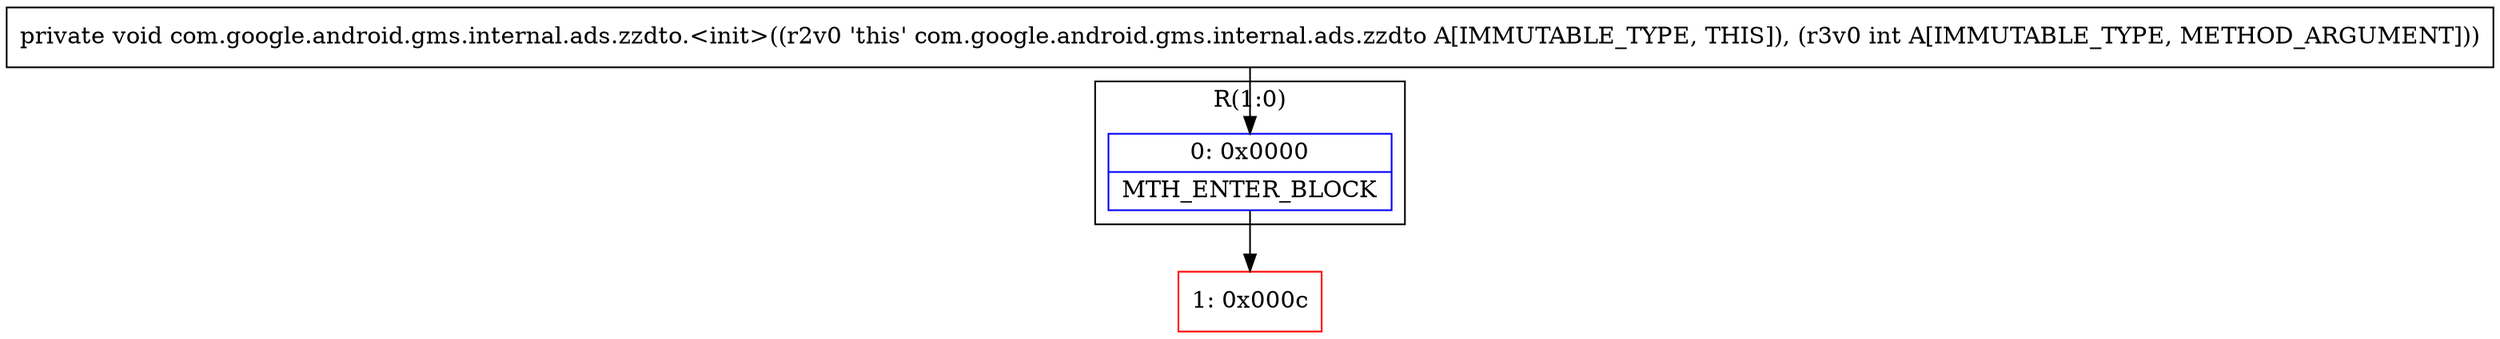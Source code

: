 digraph "CFG forcom.google.android.gms.internal.ads.zzdto.\<init\>(I)V" {
subgraph cluster_Region_1154758474 {
label = "R(1:0)";
node [shape=record,color=blue];
Node_0 [shape=record,label="{0\:\ 0x0000|MTH_ENTER_BLOCK\l}"];
}
Node_1 [shape=record,color=red,label="{1\:\ 0x000c}"];
MethodNode[shape=record,label="{private void com.google.android.gms.internal.ads.zzdto.\<init\>((r2v0 'this' com.google.android.gms.internal.ads.zzdto A[IMMUTABLE_TYPE, THIS]), (r3v0 int A[IMMUTABLE_TYPE, METHOD_ARGUMENT])) }"];
MethodNode -> Node_0;
Node_0 -> Node_1;
}


